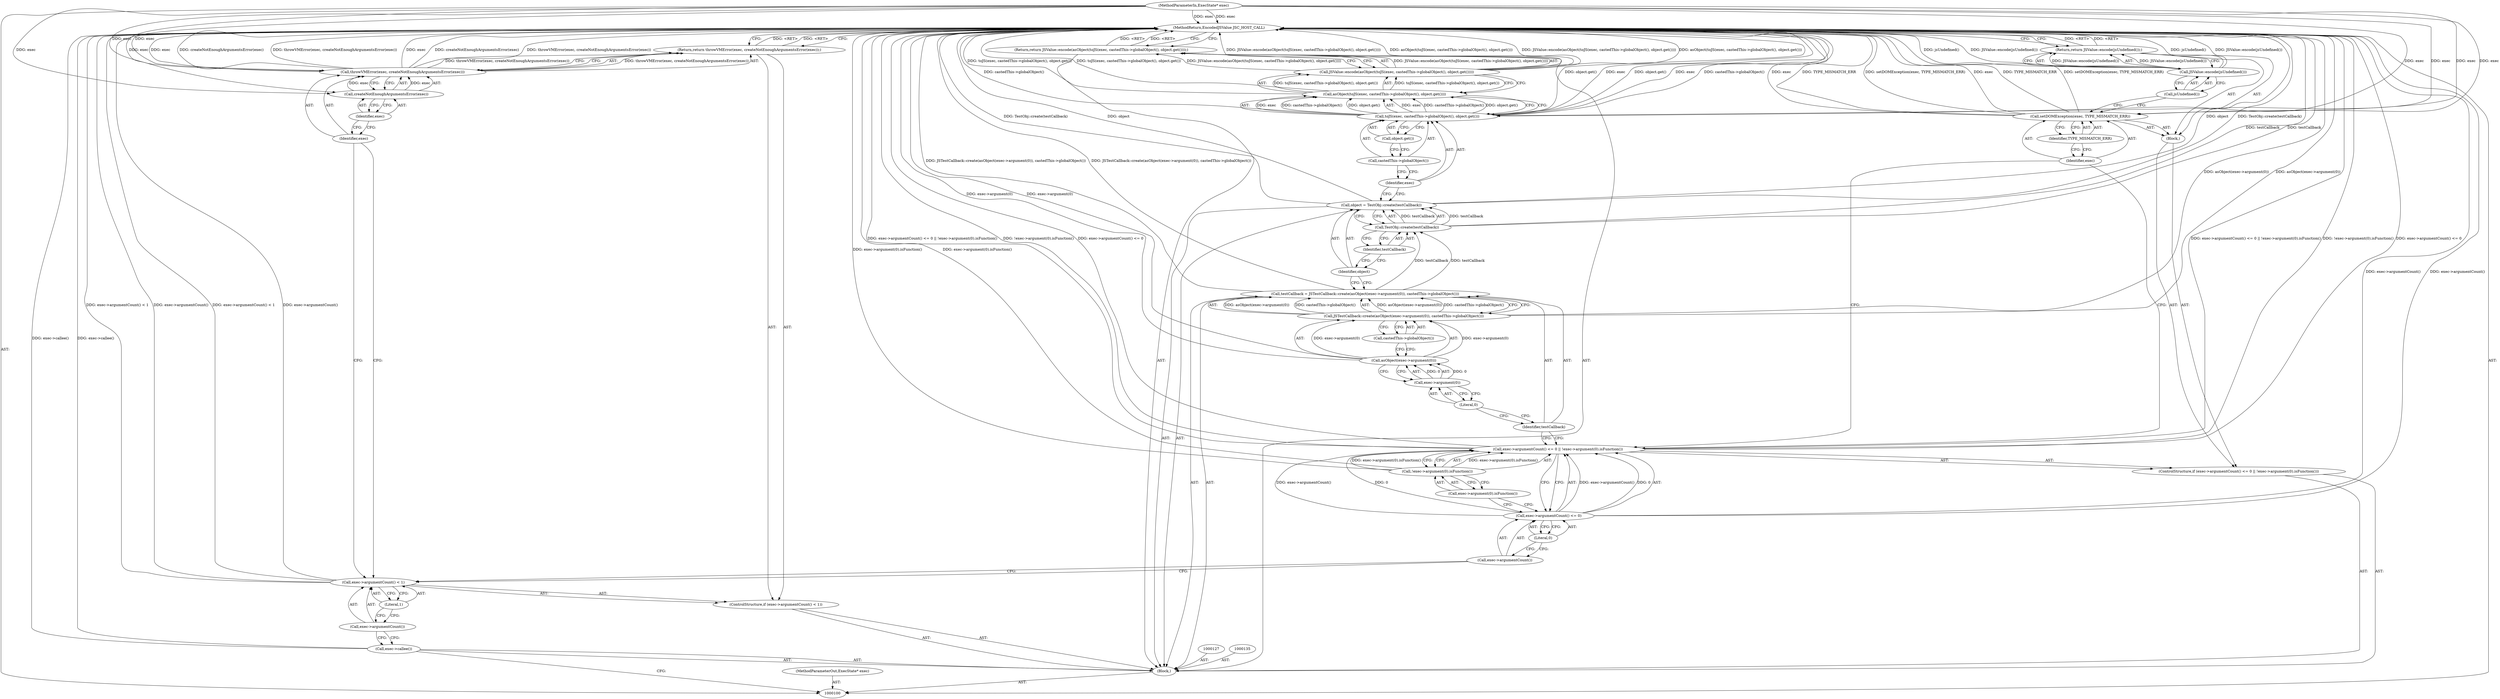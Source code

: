 digraph "0_Chrome_b944f670bb7a8a919daac497a4ea0536c954c201_20" {
"1000147" [label="(MethodReturn,EncodedJSValue JSC_HOST_CALL)"];
"1000101" [label="(MethodParameterIn,ExecState* exec)"];
"1000239" [label="(MethodParameterOut,ExecState* exec)"];
"1000128" [label="(Call,testCallback = JSTestCallback::create(asObject(exec->argument(0)), castedThis->globalObject()))"];
"1000129" [label="(Identifier,testCallback)"];
"1000130" [label="(Call,JSTestCallback::create(asObject(exec->argument(0)), castedThis->globalObject()))"];
"1000131" [label="(Call,asObject(exec->argument(0)))"];
"1000132" [label="(Call,exec->argument(0))"];
"1000133" [label="(Literal,0)"];
"1000134" [label="(Call,castedThis->globalObject())"];
"1000136" [label="(Call,object = TestObj::create(testCallback))"];
"1000137" [label="(Identifier,object)"];
"1000138" [label="(Call,TestObj::create(testCallback))"];
"1000139" [label="(Identifier,testCallback)"];
"1000141" [label="(Call,JSValue::encode(asObject(toJS(exec, castedThis->globalObject(), object.get()))))"];
"1000142" [label="(Call,asObject(toJS(exec, castedThis->globalObject(), object.get())))"];
"1000143" [label="(Call,toJS(exec, castedThis->globalObject(), object.get()))"];
"1000140" [label="(Return,return JSValue::encode(asObject(toJS(exec, castedThis->globalObject(), object.get())));)"];
"1000144" [label="(Identifier,exec)"];
"1000145" [label="(Call,castedThis->globalObject())"];
"1000146" [label="(Call,object.get())"];
"1000102" [label="(Block,)"];
"1000103" [label="(Call,exec->callee())"];
"1000107" [label="(Literal,1)"];
"1000104" [label="(ControlStructure,if (exec->argumentCount() < 1))"];
"1000105" [label="(Call,exec->argumentCount() < 1)"];
"1000106" [label="(Call,exec->argumentCount())"];
"1000109" [label="(Call,throwVMError(exec, createNotEnoughArgumentsError(exec)))"];
"1000110" [label="(Identifier,exec)"];
"1000111" [label="(Call,createNotEnoughArgumentsError(exec))"];
"1000112" [label="(Identifier,exec)"];
"1000108" [label="(Return,return throwVMError(exec, createNotEnoughArgumentsError(exec));)"];
"1000117" [label="(Literal,0)"];
"1000118" [label="(Call,!exec->argument(0).isFunction())"];
"1000119" [label="(Call,exec->argument(0).isFunction())"];
"1000113" [label="(ControlStructure,if (exec->argumentCount() <= 0 || !exec->argument(0).isFunction()))"];
"1000120" [label="(Block,)"];
"1000114" [label="(Call,exec->argumentCount() <= 0 || !exec->argument(0).isFunction())"];
"1000115" [label="(Call,exec->argumentCount() <= 0)"];
"1000116" [label="(Call,exec->argumentCount())"];
"1000122" [label="(Identifier,exec)"];
"1000123" [label="(Identifier,TYPE_MISMATCH_ERR)"];
"1000121" [label="(Call,setDOMException(exec, TYPE_MISMATCH_ERR))"];
"1000125" [label="(Call,JSValue::encode(jsUndefined()))"];
"1000126" [label="(Call,jsUndefined())"];
"1000124" [label="(Return,return JSValue::encode(jsUndefined());)"];
"1000147" -> "1000100"  [label="AST: "];
"1000147" -> "1000108"  [label="CFG: "];
"1000147" -> "1000124"  [label="CFG: "];
"1000147" -> "1000140"  [label="CFG: "];
"1000108" -> "1000147"  [label="DDG: <RET>"];
"1000141" -> "1000147"  [label="DDG: asObject(toJS(exec, castedThis->globalObject(), object.get()))"];
"1000141" -> "1000147"  [label="DDG: JSValue::encode(asObject(toJS(exec, castedThis->globalObject(), object.get())))"];
"1000125" -> "1000147"  [label="DDG: JSValue::encode(jsUndefined())"];
"1000125" -> "1000147"  [label="DDG: jsUndefined()"];
"1000105" -> "1000147"  [label="DDG: exec->argumentCount() < 1"];
"1000105" -> "1000147"  [label="DDG: exec->argumentCount()"];
"1000114" -> "1000147"  [label="DDG: exec->argumentCount() <= 0 || !exec->argument(0).isFunction()"];
"1000114" -> "1000147"  [label="DDG: !exec->argument(0).isFunction()"];
"1000114" -> "1000147"  [label="DDG: exec->argumentCount() <= 0"];
"1000118" -> "1000147"  [label="DDG: exec->argument(0).isFunction()"];
"1000143" -> "1000147"  [label="DDG: object.get()"];
"1000143" -> "1000147"  [label="DDG: exec"];
"1000143" -> "1000147"  [label="DDG: castedThis->globalObject()"];
"1000130" -> "1000147"  [label="DDG: asObject(exec->argument(0))"];
"1000128" -> "1000147"  [label="DDG: JSTestCallback::create(asObject(exec->argument(0)), castedThis->globalObject())"];
"1000121" -> "1000147"  [label="DDG: TYPE_MISMATCH_ERR"];
"1000121" -> "1000147"  [label="DDG: setDOMException(exec, TYPE_MISMATCH_ERR)"];
"1000121" -> "1000147"  [label="DDG: exec"];
"1000131" -> "1000147"  [label="DDG: exec->argument(0)"];
"1000138" -> "1000147"  [label="DDG: testCallback"];
"1000103" -> "1000147"  [label="DDG: exec->callee()"];
"1000101" -> "1000147"  [label="DDG: exec"];
"1000109" -> "1000147"  [label="DDG: exec"];
"1000109" -> "1000147"  [label="DDG: createNotEnoughArgumentsError(exec)"];
"1000109" -> "1000147"  [label="DDG: throwVMError(exec, createNotEnoughArgumentsError(exec))"];
"1000142" -> "1000147"  [label="DDG: toJS(exec, castedThis->globalObject(), object.get())"];
"1000136" -> "1000147"  [label="DDG: TestObj::create(testCallback)"];
"1000136" -> "1000147"  [label="DDG: object"];
"1000115" -> "1000147"  [label="DDG: exec->argumentCount()"];
"1000124" -> "1000147"  [label="DDG: <RET>"];
"1000140" -> "1000147"  [label="DDG: <RET>"];
"1000101" -> "1000100"  [label="AST: "];
"1000101" -> "1000147"  [label="DDG: exec"];
"1000101" -> "1000109"  [label="DDG: exec"];
"1000101" -> "1000111"  [label="DDG: exec"];
"1000101" -> "1000121"  [label="DDG: exec"];
"1000101" -> "1000143"  [label="DDG: exec"];
"1000239" -> "1000100"  [label="AST: "];
"1000128" -> "1000102"  [label="AST: "];
"1000128" -> "1000130"  [label="CFG: "];
"1000129" -> "1000128"  [label="AST: "];
"1000130" -> "1000128"  [label="AST: "];
"1000137" -> "1000128"  [label="CFG: "];
"1000128" -> "1000147"  [label="DDG: JSTestCallback::create(asObject(exec->argument(0)), castedThis->globalObject())"];
"1000130" -> "1000128"  [label="DDG: asObject(exec->argument(0))"];
"1000130" -> "1000128"  [label="DDG: castedThis->globalObject()"];
"1000128" -> "1000138"  [label="DDG: testCallback"];
"1000129" -> "1000128"  [label="AST: "];
"1000129" -> "1000114"  [label="CFG: "];
"1000133" -> "1000129"  [label="CFG: "];
"1000130" -> "1000128"  [label="AST: "];
"1000130" -> "1000134"  [label="CFG: "];
"1000131" -> "1000130"  [label="AST: "];
"1000134" -> "1000130"  [label="AST: "];
"1000128" -> "1000130"  [label="CFG: "];
"1000130" -> "1000147"  [label="DDG: asObject(exec->argument(0))"];
"1000130" -> "1000128"  [label="DDG: asObject(exec->argument(0))"];
"1000130" -> "1000128"  [label="DDG: castedThis->globalObject()"];
"1000131" -> "1000130"  [label="DDG: exec->argument(0)"];
"1000131" -> "1000130"  [label="AST: "];
"1000131" -> "1000132"  [label="CFG: "];
"1000132" -> "1000131"  [label="AST: "];
"1000134" -> "1000131"  [label="CFG: "];
"1000131" -> "1000147"  [label="DDG: exec->argument(0)"];
"1000131" -> "1000130"  [label="DDG: exec->argument(0)"];
"1000132" -> "1000131"  [label="DDG: 0"];
"1000132" -> "1000131"  [label="AST: "];
"1000132" -> "1000133"  [label="CFG: "];
"1000133" -> "1000132"  [label="AST: "];
"1000131" -> "1000132"  [label="CFG: "];
"1000132" -> "1000131"  [label="DDG: 0"];
"1000133" -> "1000132"  [label="AST: "];
"1000133" -> "1000129"  [label="CFG: "];
"1000132" -> "1000133"  [label="CFG: "];
"1000134" -> "1000130"  [label="AST: "];
"1000134" -> "1000131"  [label="CFG: "];
"1000130" -> "1000134"  [label="CFG: "];
"1000136" -> "1000102"  [label="AST: "];
"1000136" -> "1000138"  [label="CFG: "];
"1000137" -> "1000136"  [label="AST: "];
"1000138" -> "1000136"  [label="AST: "];
"1000144" -> "1000136"  [label="CFG: "];
"1000136" -> "1000147"  [label="DDG: TestObj::create(testCallback)"];
"1000136" -> "1000147"  [label="DDG: object"];
"1000138" -> "1000136"  [label="DDG: testCallback"];
"1000137" -> "1000136"  [label="AST: "];
"1000137" -> "1000128"  [label="CFG: "];
"1000139" -> "1000137"  [label="CFG: "];
"1000138" -> "1000136"  [label="AST: "];
"1000138" -> "1000139"  [label="CFG: "];
"1000139" -> "1000138"  [label="AST: "];
"1000136" -> "1000138"  [label="CFG: "];
"1000138" -> "1000147"  [label="DDG: testCallback"];
"1000138" -> "1000136"  [label="DDG: testCallback"];
"1000128" -> "1000138"  [label="DDG: testCallback"];
"1000139" -> "1000138"  [label="AST: "];
"1000139" -> "1000137"  [label="CFG: "];
"1000138" -> "1000139"  [label="CFG: "];
"1000141" -> "1000140"  [label="AST: "];
"1000141" -> "1000142"  [label="CFG: "];
"1000142" -> "1000141"  [label="AST: "];
"1000140" -> "1000141"  [label="CFG: "];
"1000141" -> "1000147"  [label="DDG: asObject(toJS(exec, castedThis->globalObject(), object.get()))"];
"1000141" -> "1000147"  [label="DDG: JSValue::encode(asObject(toJS(exec, castedThis->globalObject(), object.get())))"];
"1000141" -> "1000140"  [label="DDG: JSValue::encode(asObject(toJS(exec, castedThis->globalObject(), object.get())))"];
"1000142" -> "1000141"  [label="DDG: toJS(exec, castedThis->globalObject(), object.get())"];
"1000142" -> "1000141"  [label="AST: "];
"1000142" -> "1000143"  [label="CFG: "];
"1000143" -> "1000142"  [label="AST: "];
"1000141" -> "1000142"  [label="CFG: "];
"1000142" -> "1000147"  [label="DDG: toJS(exec, castedThis->globalObject(), object.get())"];
"1000142" -> "1000141"  [label="DDG: toJS(exec, castedThis->globalObject(), object.get())"];
"1000143" -> "1000142"  [label="DDG: exec"];
"1000143" -> "1000142"  [label="DDG: castedThis->globalObject()"];
"1000143" -> "1000142"  [label="DDG: object.get()"];
"1000143" -> "1000142"  [label="AST: "];
"1000143" -> "1000146"  [label="CFG: "];
"1000144" -> "1000143"  [label="AST: "];
"1000145" -> "1000143"  [label="AST: "];
"1000146" -> "1000143"  [label="AST: "];
"1000142" -> "1000143"  [label="CFG: "];
"1000143" -> "1000147"  [label="DDG: object.get()"];
"1000143" -> "1000147"  [label="DDG: exec"];
"1000143" -> "1000147"  [label="DDG: castedThis->globalObject()"];
"1000143" -> "1000142"  [label="DDG: exec"];
"1000143" -> "1000142"  [label="DDG: castedThis->globalObject()"];
"1000143" -> "1000142"  [label="DDG: object.get()"];
"1000101" -> "1000143"  [label="DDG: exec"];
"1000140" -> "1000102"  [label="AST: "];
"1000140" -> "1000141"  [label="CFG: "];
"1000141" -> "1000140"  [label="AST: "];
"1000147" -> "1000140"  [label="CFG: "];
"1000140" -> "1000147"  [label="DDG: <RET>"];
"1000141" -> "1000140"  [label="DDG: JSValue::encode(asObject(toJS(exec, castedThis->globalObject(), object.get())))"];
"1000144" -> "1000143"  [label="AST: "];
"1000144" -> "1000136"  [label="CFG: "];
"1000145" -> "1000144"  [label="CFG: "];
"1000145" -> "1000143"  [label="AST: "];
"1000145" -> "1000144"  [label="CFG: "];
"1000146" -> "1000145"  [label="CFG: "];
"1000146" -> "1000143"  [label="AST: "];
"1000146" -> "1000145"  [label="CFG: "];
"1000143" -> "1000146"  [label="CFG: "];
"1000102" -> "1000100"  [label="AST: "];
"1000103" -> "1000102"  [label="AST: "];
"1000104" -> "1000102"  [label="AST: "];
"1000113" -> "1000102"  [label="AST: "];
"1000127" -> "1000102"  [label="AST: "];
"1000128" -> "1000102"  [label="AST: "];
"1000135" -> "1000102"  [label="AST: "];
"1000136" -> "1000102"  [label="AST: "];
"1000140" -> "1000102"  [label="AST: "];
"1000103" -> "1000102"  [label="AST: "];
"1000103" -> "1000100"  [label="CFG: "];
"1000106" -> "1000103"  [label="CFG: "];
"1000103" -> "1000147"  [label="DDG: exec->callee()"];
"1000107" -> "1000105"  [label="AST: "];
"1000107" -> "1000106"  [label="CFG: "];
"1000105" -> "1000107"  [label="CFG: "];
"1000104" -> "1000102"  [label="AST: "];
"1000105" -> "1000104"  [label="AST: "];
"1000108" -> "1000104"  [label="AST: "];
"1000105" -> "1000104"  [label="AST: "];
"1000105" -> "1000107"  [label="CFG: "];
"1000106" -> "1000105"  [label="AST: "];
"1000107" -> "1000105"  [label="AST: "];
"1000110" -> "1000105"  [label="CFG: "];
"1000116" -> "1000105"  [label="CFG: "];
"1000105" -> "1000147"  [label="DDG: exec->argumentCount() < 1"];
"1000105" -> "1000147"  [label="DDG: exec->argumentCount()"];
"1000106" -> "1000105"  [label="AST: "];
"1000106" -> "1000103"  [label="CFG: "];
"1000107" -> "1000106"  [label="CFG: "];
"1000109" -> "1000108"  [label="AST: "];
"1000109" -> "1000111"  [label="CFG: "];
"1000110" -> "1000109"  [label="AST: "];
"1000111" -> "1000109"  [label="AST: "];
"1000108" -> "1000109"  [label="CFG: "];
"1000109" -> "1000147"  [label="DDG: exec"];
"1000109" -> "1000147"  [label="DDG: createNotEnoughArgumentsError(exec)"];
"1000109" -> "1000147"  [label="DDG: throwVMError(exec, createNotEnoughArgumentsError(exec))"];
"1000109" -> "1000108"  [label="DDG: throwVMError(exec, createNotEnoughArgumentsError(exec))"];
"1000111" -> "1000109"  [label="DDG: exec"];
"1000101" -> "1000109"  [label="DDG: exec"];
"1000110" -> "1000109"  [label="AST: "];
"1000110" -> "1000105"  [label="CFG: "];
"1000112" -> "1000110"  [label="CFG: "];
"1000111" -> "1000109"  [label="AST: "];
"1000111" -> "1000112"  [label="CFG: "];
"1000112" -> "1000111"  [label="AST: "];
"1000109" -> "1000111"  [label="CFG: "];
"1000111" -> "1000109"  [label="DDG: exec"];
"1000101" -> "1000111"  [label="DDG: exec"];
"1000112" -> "1000111"  [label="AST: "];
"1000112" -> "1000110"  [label="CFG: "];
"1000111" -> "1000112"  [label="CFG: "];
"1000108" -> "1000104"  [label="AST: "];
"1000108" -> "1000109"  [label="CFG: "];
"1000109" -> "1000108"  [label="AST: "];
"1000147" -> "1000108"  [label="CFG: "];
"1000108" -> "1000147"  [label="DDG: <RET>"];
"1000109" -> "1000108"  [label="DDG: throwVMError(exec, createNotEnoughArgumentsError(exec))"];
"1000117" -> "1000115"  [label="AST: "];
"1000117" -> "1000116"  [label="CFG: "];
"1000115" -> "1000117"  [label="CFG: "];
"1000118" -> "1000114"  [label="AST: "];
"1000118" -> "1000119"  [label="CFG: "];
"1000119" -> "1000118"  [label="AST: "];
"1000114" -> "1000118"  [label="CFG: "];
"1000118" -> "1000147"  [label="DDG: exec->argument(0).isFunction()"];
"1000118" -> "1000114"  [label="DDG: exec->argument(0).isFunction()"];
"1000119" -> "1000118"  [label="AST: "];
"1000119" -> "1000115"  [label="CFG: "];
"1000118" -> "1000119"  [label="CFG: "];
"1000113" -> "1000102"  [label="AST: "];
"1000114" -> "1000113"  [label="AST: "];
"1000120" -> "1000113"  [label="AST: "];
"1000120" -> "1000113"  [label="AST: "];
"1000121" -> "1000120"  [label="AST: "];
"1000124" -> "1000120"  [label="AST: "];
"1000114" -> "1000113"  [label="AST: "];
"1000114" -> "1000115"  [label="CFG: "];
"1000114" -> "1000118"  [label="CFG: "];
"1000115" -> "1000114"  [label="AST: "];
"1000118" -> "1000114"  [label="AST: "];
"1000122" -> "1000114"  [label="CFG: "];
"1000129" -> "1000114"  [label="CFG: "];
"1000114" -> "1000147"  [label="DDG: exec->argumentCount() <= 0 || !exec->argument(0).isFunction()"];
"1000114" -> "1000147"  [label="DDG: !exec->argument(0).isFunction()"];
"1000114" -> "1000147"  [label="DDG: exec->argumentCount() <= 0"];
"1000115" -> "1000114"  [label="DDG: exec->argumentCount()"];
"1000115" -> "1000114"  [label="DDG: 0"];
"1000118" -> "1000114"  [label="DDG: exec->argument(0).isFunction()"];
"1000115" -> "1000114"  [label="AST: "];
"1000115" -> "1000117"  [label="CFG: "];
"1000116" -> "1000115"  [label="AST: "];
"1000117" -> "1000115"  [label="AST: "];
"1000119" -> "1000115"  [label="CFG: "];
"1000114" -> "1000115"  [label="CFG: "];
"1000115" -> "1000147"  [label="DDG: exec->argumentCount()"];
"1000115" -> "1000114"  [label="DDG: exec->argumentCount()"];
"1000115" -> "1000114"  [label="DDG: 0"];
"1000116" -> "1000115"  [label="AST: "];
"1000116" -> "1000105"  [label="CFG: "];
"1000117" -> "1000116"  [label="CFG: "];
"1000122" -> "1000121"  [label="AST: "];
"1000122" -> "1000114"  [label="CFG: "];
"1000123" -> "1000122"  [label="CFG: "];
"1000123" -> "1000121"  [label="AST: "];
"1000123" -> "1000122"  [label="CFG: "];
"1000121" -> "1000123"  [label="CFG: "];
"1000121" -> "1000120"  [label="AST: "];
"1000121" -> "1000123"  [label="CFG: "];
"1000122" -> "1000121"  [label="AST: "];
"1000123" -> "1000121"  [label="AST: "];
"1000126" -> "1000121"  [label="CFG: "];
"1000121" -> "1000147"  [label="DDG: TYPE_MISMATCH_ERR"];
"1000121" -> "1000147"  [label="DDG: setDOMException(exec, TYPE_MISMATCH_ERR)"];
"1000121" -> "1000147"  [label="DDG: exec"];
"1000101" -> "1000121"  [label="DDG: exec"];
"1000125" -> "1000124"  [label="AST: "];
"1000125" -> "1000126"  [label="CFG: "];
"1000126" -> "1000125"  [label="AST: "];
"1000124" -> "1000125"  [label="CFG: "];
"1000125" -> "1000147"  [label="DDG: JSValue::encode(jsUndefined())"];
"1000125" -> "1000147"  [label="DDG: jsUndefined()"];
"1000125" -> "1000124"  [label="DDG: JSValue::encode(jsUndefined())"];
"1000126" -> "1000125"  [label="AST: "];
"1000126" -> "1000121"  [label="CFG: "];
"1000125" -> "1000126"  [label="CFG: "];
"1000124" -> "1000120"  [label="AST: "];
"1000124" -> "1000125"  [label="CFG: "];
"1000125" -> "1000124"  [label="AST: "];
"1000147" -> "1000124"  [label="CFG: "];
"1000124" -> "1000147"  [label="DDG: <RET>"];
"1000125" -> "1000124"  [label="DDG: JSValue::encode(jsUndefined())"];
}
